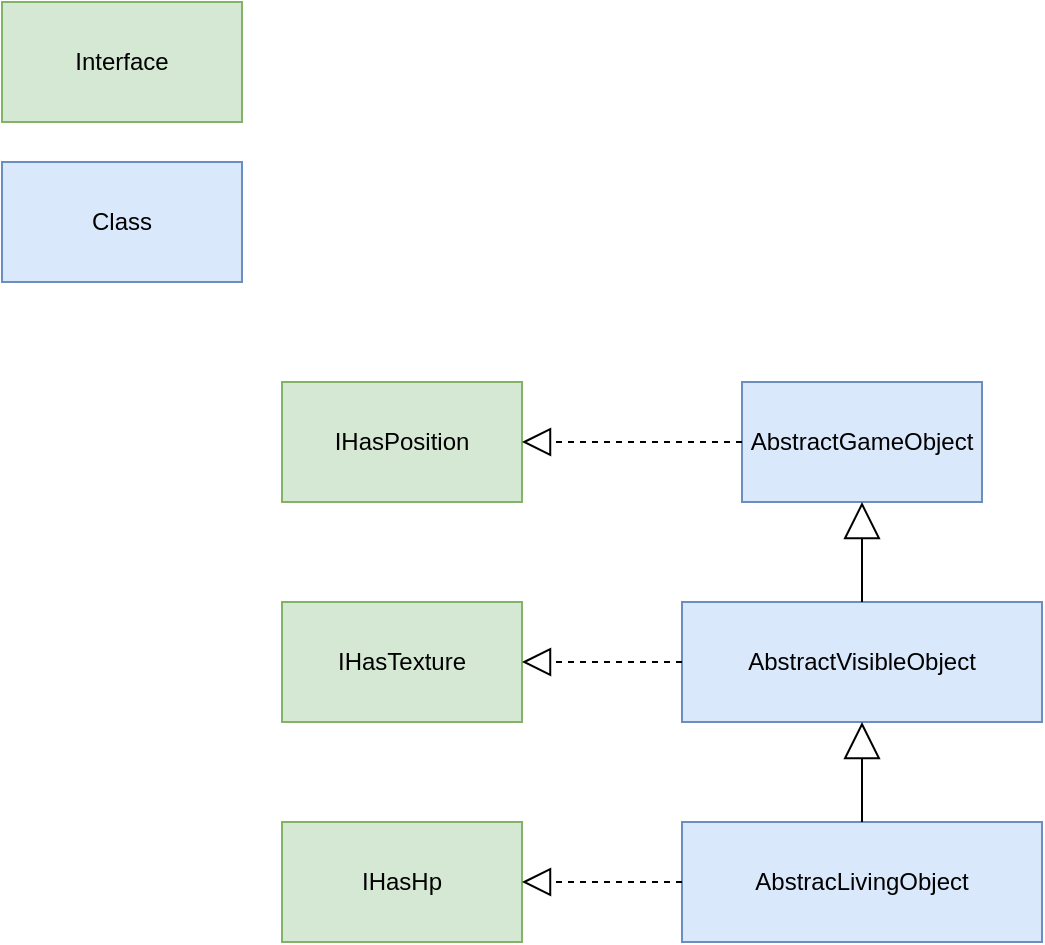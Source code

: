 <mxfile version="14.6.13" type="device"><diagram id="rPz9LQz7yeChiZ9hAjKo" name="Stránka-"><mxGraphModel dx="769" dy="806" grid="1" gridSize="10" guides="1" tooltips="1" connect="1" arrows="1" fold="1" page="1" pageScale="1" pageWidth="827" pageHeight="1169" math="0" shadow="0"><root><mxCell id="0"/><mxCell id="1" parent="0"/><mxCell id="wqbjNXCGnZ4rNEYsxNaA-1" value="Interface" style="rounded=0;whiteSpace=wrap;html=1;fillColor=#d5e8d4;strokeColor=#82b366;" vertex="1" parent="1"><mxGeometry x="30" y="40" width="120" height="60" as="geometry"/></mxCell><mxCell id="wqbjNXCGnZ4rNEYsxNaA-2" value="Class" style="rounded=0;whiteSpace=wrap;html=1;fillColor=#dae8fc;strokeColor=#6c8ebf;" vertex="1" parent="1"><mxGeometry x="30" y="120" width="120" height="60" as="geometry"/></mxCell><mxCell id="wqbjNXCGnZ4rNEYsxNaA-3" value="IHasHp" style="rounded=0;whiteSpace=wrap;html=1;fillColor=#d5e8d4;strokeColor=#82b366;" vertex="1" parent="1"><mxGeometry x="170" y="450" width="120" height="60" as="geometry"/></mxCell><mxCell id="wqbjNXCGnZ4rNEYsxNaA-4" value="IHasPosition" style="rounded=0;whiteSpace=wrap;html=1;fillColor=#d5e8d4;strokeColor=#82b366;" vertex="1" parent="1"><mxGeometry x="170" y="230" width="120" height="60" as="geometry"/></mxCell><mxCell id="wqbjNXCGnZ4rNEYsxNaA-5" value="IHasTexture" style="rounded=0;whiteSpace=wrap;html=1;fillColor=#d5e8d4;strokeColor=#82b366;" vertex="1" parent="1"><mxGeometry x="170" y="340" width="120" height="60" as="geometry"/></mxCell><mxCell id="wqbjNXCGnZ4rNEYsxNaA-6" value="AbstractGameObject" style="rounded=0;whiteSpace=wrap;html=1;fillColor=#dae8fc;strokeColor=#6c8ebf;" vertex="1" parent="1"><mxGeometry x="400" y="230" width="120" height="60" as="geometry"/></mxCell><mxCell id="wqbjNXCGnZ4rNEYsxNaA-7" value="" style="endArrow=block;dashed=1;endFill=0;endSize=12;html=1;entryX=1;entryY=0.5;entryDx=0;entryDy=0;exitX=0;exitY=0.5;exitDx=0;exitDy=0;" edge="1" parent="1" source="wqbjNXCGnZ4rNEYsxNaA-6" target="wqbjNXCGnZ4rNEYsxNaA-4"><mxGeometry width="160" relative="1" as="geometry"><mxPoint x="350" y="320" as="sourcePoint"/><mxPoint x="410" y="260" as="targetPoint"/></mxGeometry></mxCell><mxCell id="wqbjNXCGnZ4rNEYsxNaA-8" value="AbstractVisibleObject" style="rounded=0;whiteSpace=wrap;html=1;fillColor=#dae8fc;strokeColor=#6c8ebf;" vertex="1" parent="1"><mxGeometry x="370" y="340" width="180" height="60" as="geometry"/></mxCell><mxCell id="wqbjNXCGnZ4rNEYsxNaA-9" value="" style="endArrow=block;endSize=16;endFill=0;html=1;exitX=0.5;exitY=0;exitDx=0;exitDy=0;entryX=0.5;entryY=1;entryDx=0;entryDy=0;" edge="1" parent="1" source="wqbjNXCGnZ4rNEYsxNaA-8" target="wqbjNXCGnZ4rNEYsxNaA-6"><mxGeometry width="160" relative="1" as="geometry"><mxPoint x="250" y="260" as="sourcePoint"/><mxPoint x="410" y="260" as="targetPoint"/></mxGeometry></mxCell><mxCell id="wqbjNXCGnZ4rNEYsxNaA-10" value="AbstracLivingObject" style="rounded=0;whiteSpace=wrap;html=1;fillColor=#dae8fc;strokeColor=#6c8ebf;" vertex="1" parent="1"><mxGeometry x="370" y="450" width="180" height="60" as="geometry"/></mxCell><mxCell id="wqbjNXCGnZ4rNEYsxNaA-11" value="" style="endArrow=block;endSize=16;endFill=0;html=1;exitX=0.5;exitY=0;exitDx=0;exitDy=0;" edge="1" parent="1" source="wqbjNXCGnZ4rNEYsxNaA-10"><mxGeometry width="160" relative="1" as="geometry"><mxPoint x="470" y="350" as="sourcePoint"/><mxPoint x="460" y="400" as="targetPoint"/></mxGeometry></mxCell><mxCell id="wqbjNXCGnZ4rNEYsxNaA-12" value="" style="endArrow=block;dashed=1;endFill=0;endSize=12;html=1;entryX=1;entryY=0.5;entryDx=0;entryDy=0;exitX=0;exitY=0.5;exitDx=0;exitDy=0;" edge="1" parent="1" source="wqbjNXCGnZ4rNEYsxNaA-8" target="wqbjNXCGnZ4rNEYsxNaA-5"><mxGeometry width="160" relative="1" as="geometry"><mxPoint x="410" y="270" as="sourcePoint"/><mxPoint x="300" y="270" as="targetPoint"/></mxGeometry></mxCell><mxCell id="wqbjNXCGnZ4rNEYsxNaA-13" value="" style="endArrow=block;dashed=1;endFill=0;endSize=12;html=1;entryX=1;entryY=0.5;entryDx=0;entryDy=0;exitX=0;exitY=0.5;exitDx=0;exitDy=0;" edge="1" parent="1" source="wqbjNXCGnZ4rNEYsxNaA-10" target="wqbjNXCGnZ4rNEYsxNaA-3"><mxGeometry width="160" relative="1" as="geometry"><mxPoint x="420" y="280" as="sourcePoint"/><mxPoint x="310" y="280" as="targetPoint"/></mxGeometry></mxCell></root></mxGraphModel></diagram></mxfile>